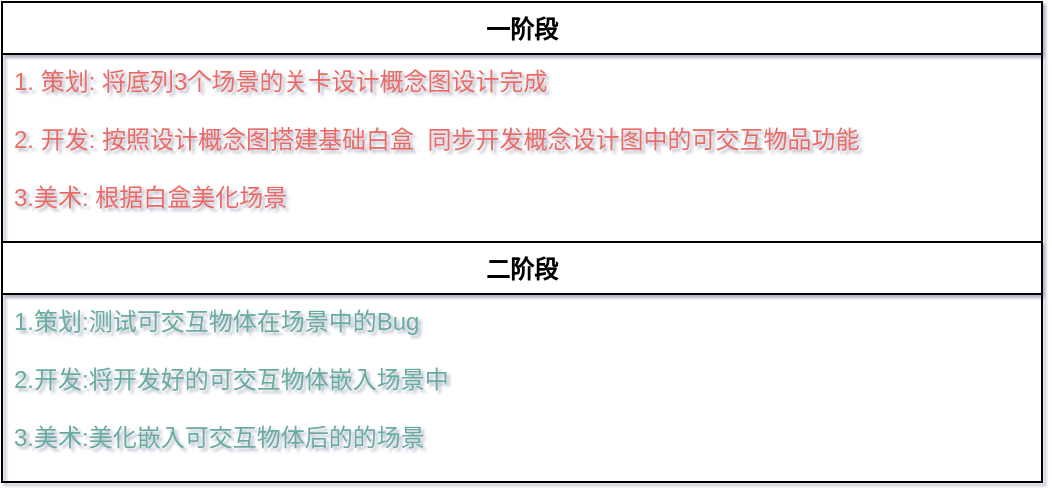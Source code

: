 <mxfile version="26.0.16" pages="6">
  <diagram name="基础分工" id="ZhmZTOrXltv5evSr5LJi">
    <mxGraphModel dx="299" dy="411" grid="1" gridSize="10" guides="1" tooltips="1" connect="1" arrows="1" fold="1" page="0" pageScale="1" pageWidth="827" pageHeight="1169" background="#FFFFFF" math="0" shadow="1">
      <root>
        <mxCell id="0" />
        <mxCell id="1" parent="0" />
        <mxCell id="JS6jaBsfg6c_3Kujoha7-1" value="一阶段" style="swimlane;fontStyle=1;align=center;verticalAlign=top;childLayout=stackLayout;horizontal=1;startSize=26;horizontalStack=0;resizeParent=1;resizeParentMax=0;resizeLast=0;collapsible=1;marginBottom=0;whiteSpace=wrap;html=1;" vertex="1" parent="1">
          <mxGeometry x="560" y="380" width="520" height="240" as="geometry" />
        </mxCell>
        <mxCell id="JS6jaBsfg6c_3Kujoha7-2" value="&lt;font style=&quot;color: rgb(234, 107, 102);&quot;&gt;1.&amp;nbsp;&lt;font style=&quot;color: rgb(234, 107, 102);&quot;&gt;策划:&amp;nbsp;&lt;/font&gt;&lt;font style=&quot;color: rgb(234, 107, 102);&quot;&gt;将底列3个场景的关卡设计概念图设计完成&amp;nbsp;&lt;/font&gt;&lt;/font&gt;&lt;div&gt;&lt;font style=&quot;color: rgb(234, 107, 102);&quot;&gt;&lt;br&gt;&lt;/font&gt;&lt;div&gt;&lt;font style=&quot;color: rgb(234, 107, 102);&quot;&gt;2.&amp;nbsp;&lt;font style=&quot;color: rgb(234, 107, 102);&quot;&gt;开发: 按照设计概念图搭建基础白盒 &lt;span style=&quot;background-color: transparent;&quot;&gt;&amp;nbsp;同步开发概念设计图中的可交互物品功能&lt;/span&gt;&lt;/font&gt;&lt;span style=&quot;background-color: transparent;&quot;&gt;&amp;nbsp;&amp;nbsp;&lt;span style=&quot;white-space: pre;&quot;&gt;&#x9;&lt;/span&gt;&lt;/span&gt;&lt;span style=&quot;background-color: transparent;&quot;&gt;&amp;nbsp;&lt;/span&gt;&lt;/font&gt;&lt;/div&gt;&lt;div&gt;&lt;font style=&quot;color: rgb(234, 107, 102);&quot;&gt;&lt;br&gt;&lt;/font&gt;&lt;/div&gt;&lt;div&gt;&lt;font style=&quot;color: rgb(234, 107, 102);&quot;&gt;3.&lt;font style=&quot;color: rgb(234, 107, 102);&quot;&gt;美术: 根据白盒美化场景&lt;/font&gt;&amp;nbsp;&amp;nbsp;&lt;/font&gt;&lt;br&gt;&lt;/div&gt;&lt;/div&gt;" style="text;strokeColor=none;fillColor=none;align=left;verticalAlign=top;spacingLeft=4;spacingRight=4;overflow=hidden;rotatable=0;points=[[0,0.5],[1,0.5]];portConstraint=eastwest;whiteSpace=wrap;html=1;" vertex="1" parent="JS6jaBsfg6c_3Kujoha7-1">
          <mxGeometry y="26" width="520" height="94" as="geometry" />
        </mxCell>
        <mxCell id="JS6jaBsfg6c_3Kujoha7-9" value="二阶段" style="swimlane;fontStyle=1;align=center;verticalAlign=top;childLayout=stackLayout;horizontal=1;startSize=26;horizontalStack=0;resizeParent=1;resizeParentMax=0;resizeLast=0;collapsible=1;marginBottom=0;whiteSpace=wrap;html=1;" vertex="1" parent="JS6jaBsfg6c_3Kujoha7-1">
          <mxGeometry y="120" width="520" height="120" as="geometry" />
        </mxCell>
        <mxCell id="JS6jaBsfg6c_3Kujoha7-10" value="&lt;font style=&quot;color: rgb(103, 171, 159);&quot;&gt;1.策划:测试可交互物体在场景中的Bug&lt;/font&gt;&lt;div&gt;&lt;font style=&quot;color: rgb(103, 171, 159);&quot;&gt;&lt;br&gt;&lt;/font&gt;&lt;/div&gt;&lt;div&gt;&lt;font style=&quot;color: rgb(103, 171, 159);&quot;&gt;2.开发:将开发好的可交互物体嵌入场景中&lt;/font&gt;&lt;/div&gt;&lt;div&gt;&lt;font style=&quot;color: rgb(103, 171, 159);&quot;&gt;&lt;br&gt;&lt;/font&gt;&lt;/div&gt;&lt;div&gt;&lt;font&gt;&lt;font style=&quot;color: rgb(103, 171, 159);&quot;&gt;3.美术:&lt;/font&gt;&lt;span style=&quot;background-color: transparent; color: rgb(51, 51, 255);&quot;&gt;&lt;font style=&quot;color: rgb(103, 171, 159);&quot;&gt;美化嵌入可交互物体后的的场景&lt;/font&gt;&lt;/span&gt;&lt;/font&gt;&lt;/div&gt;" style="text;strokeColor=none;fillColor=none;align=left;verticalAlign=top;spacingLeft=4;spacingRight=4;overflow=hidden;rotatable=0;points=[[0,0.5],[1,0.5]];portConstraint=eastwest;whiteSpace=wrap;html=1;" vertex="1" parent="JS6jaBsfg6c_3Kujoha7-9">
          <mxGeometry y="26" width="520" height="94" as="geometry" />
        </mxCell>
      </root>
    </mxGraphModel>
  </diagram>
  <diagram id="fp0wUfClVPc9PZTUaFif" name="场景1--家--关卡设计图">
    <mxGraphModel dx="1239" dy="493" grid="1" gridSize="10" guides="1" tooltips="1" connect="1" arrows="1" fold="1" page="0" pageScale="1" pageWidth="827" pageHeight="1169" math="0" shadow="0">
      <root>
        <mxCell id="0" />
        <mxCell id="1" parent="0" />
        <mxCell id="oesAaFqMvsoEDFKTNk8T-1" value="玩家出生点" style="whiteSpace=wrap;html=1;aspect=fixed;" vertex="1" parent="1">
          <mxGeometry x="-120" y="150" width="80" height="80" as="geometry" />
        </mxCell>
        <mxCell id="oesAaFqMvsoEDFKTNk8T-2" value="" style="rounded=0;whiteSpace=wrap;html=1;" vertex="1" parent="1">
          <mxGeometry x="-40" y="170" width="420" height="40" as="geometry" />
        </mxCell>
      </root>
    </mxGraphModel>
  </diagram>
  <diagram id="6ZoCyCV714dln7Ors0Cf" name="场景2--实验室--关卡设计图">
    <mxGraphModel dx="1553" dy="913" grid="1" gridSize="10" guides="1" tooltips="1" connect="1" arrows="1" fold="1" page="0" pageScale="1" pageWidth="827" pageHeight="1169" math="0" shadow="0">
      <root>
        <mxCell id="0" />
        <mxCell id="1" parent="0" />
      </root>
    </mxGraphModel>
  </diagram>
  <diagram id="-FcuOUUSJqazGYxgUx47" name="场景3--医院--关卡设计图">
    <mxGraphModel dx="1553" dy="913" grid="1" gridSize="10" guides="1" tooltips="1" connect="1" arrows="1" fold="1" page="0" pageScale="1" pageWidth="827" pageHeight="1169" math="0" shadow="0">
      <root>
        <mxCell id="0" />
        <mxCell id="1" parent="0" />
      </root>
    </mxGraphModel>
  </diagram>
  <diagram id="IWLerTWxfTe0I7GXixPo" name="基础物品需求清单--脱离场景">
    <mxGraphModel dx="299" dy="11" grid="1" gridSize="10" guides="1" tooltips="1" connect="1" arrows="1" fold="1" page="0" pageScale="1" pageWidth="827" pageHeight="1169" background="none" math="0" shadow="1">
      <root>
        <mxCell id="0" />
        <mxCell id="1" parent="0" />
        <mxCell id="UfcK1B0rdFpVce5ecJHU-1" value="开发物品清单" style="swimlane;fontStyle=0;childLayout=stackLayout;horizontal=1;startSize=26;fillColor=none;horizontalStack=0;resizeParent=1;resizeParentMax=0;resizeLast=0;collapsible=1;marginBottom=0;whiteSpace=wrap;html=1;" vertex="1" parent="1">
          <mxGeometry x="490" y="400" width="140" height="290" as="geometry" />
        </mxCell>
        <mxCell id="UfcK1B0rdFpVce5ecJHU-2" value="PlyerController脚本" style="text;strokeColor=none;fillColor=none;align=left;verticalAlign=top;spacingLeft=4;spacingRight=4;overflow=hidden;rotatable=0;points=[[0,0.5],[1,0.5]];portConstraint=eastwest;whiteSpace=wrap;html=1;" vertex="1" parent="UfcK1B0rdFpVce5ecJHU-1">
          <mxGeometry y="26" width="140" height="26" as="geometry" />
        </mxCell>
        <mxCell id="UfcK1B0rdFpVce5ecJHU-5" value="" style="line;strokeWidth=1;fillColor=none;align=left;verticalAlign=middle;spacingTop=-1;spacingLeft=3;spacingRight=3;rotatable=0;labelPosition=right;points=[];portConstraint=eastwest;strokeColor=inherit;" vertex="1" parent="UfcK1B0rdFpVce5ecJHU-1">
          <mxGeometry y="52" width="140" height="8" as="geometry" />
        </mxCell>
        <mxCell id="UfcK1B0rdFpVce5ecJHU-3" value="Player脚本" style="text;strokeColor=none;fillColor=none;align=left;verticalAlign=top;spacingLeft=4;spacingRight=4;overflow=hidden;rotatable=0;points=[[0,0.5],[1,0.5]];portConstraint=eastwest;whiteSpace=wrap;html=1;" vertex="1" parent="UfcK1B0rdFpVce5ecJHU-1">
          <mxGeometry y="60" width="140" height="26" as="geometry" />
        </mxCell>
        <mxCell id="UfcK1B0rdFpVce5ecJHU-8" value="" style="line;strokeWidth=1;fillColor=none;align=left;verticalAlign=middle;spacingTop=-1;spacingLeft=3;spacingRight=3;rotatable=0;labelPosition=right;points=[];portConstraint=eastwest;strokeColor=inherit;" vertex="1" parent="UfcK1B0rdFpVce5ecJHU-1">
          <mxGeometry y="86" width="140" height="8" as="geometry" />
        </mxCell>
        <mxCell id="UfcK1B0rdFpVce5ecJHU-6" value="+ field: type" style="text;strokeColor=none;fillColor=none;align=left;verticalAlign=top;spacingLeft=4;spacingRight=4;overflow=hidden;rotatable=0;points=[[0,0.5],[1,0.5]];portConstraint=eastwest;whiteSpace=wrap;html=1;" vertex="1" parent="UfcK1B0rdFpVce5ecJHU-1">
          <mxGeometry y="94" width="140" height="26" as="geometry" />
        </mxCell>
        <mxCell id="UfcK1B0rdFpVce5ecJHU-7" value="" style="line;strokeWidth=1;fillColor=none;align=left;verticalAlign=middle;spacingTop=-1;spacingLeft=3;spacingRight=3;rotatable=0;labelPosition=right;points=[];portConstraint=eastwest;strokeColor=inherit;" vertex="1" parent="UfcK1B0rdFpVce5ecJHU-1">
          <mxGeometry y="120" width="140" height="8" as="geometry" />
        </mxCell>
        <mxCell id="UfcK1B0rdFpVce5ecJHU-4" value="+ field: type" style="text;strokeColor=none;fillColor=none;align=left;verticalAlign=top;spacingLeft=4;spacingRight=4;overflow=hidden;rotatable=0;points=[[0,0.5],[1,0.5]];portConstraint=eastwest;whiteSpace=wrap;html=1;" vertex="1" parent="UfcK1B0rdFpVce5ecJHU-1">
          <mxGeometry y="128" width="140" height="26" as="geometry" />
        </mxCell>
        <mxCell id="UfcK1B0rdFpVce5ecJHU-9" value="" style="line;strokeWidth=1;fillColor=none;align=left;verticalAlign=middle;spacingTop=-1;spacingLeft=3;spacingRight=3;rotatable=0;labelPosition=right;points=[];portConstraint=eastwest;strokeColor=inherit;" vertex="1" parent="UfcK1B0rdFpVce5ecJHU-1">
          <mxGeometry y="154" width="140" height="8" as="geometry" />
        </mxCell>
        <mxCell id="UfcK1B0rdFpVce5ecJHU-10" value="+ field: type" style="text;strokeColor=none;fillColor=none;align=left;verticalAlign=top;spacingLeft=4;spacingRight=4;overflow=hidden;rotatable=0;points=[[0,0.5],[1,0.5]];portConstraint=eastwest;whiteSpace=wrap;html=1;" vertex="1" parent="UfcK1B0rdFpVce5ecJHU-1">
          <mxGeometry y="162" width="140" height="26" as="geometry" />
        </mxCell>
        <mxCell id="UfcK1B0rdFpVce5ecJHU-16" value="" style="line;strokeWidth=1;fillColor=none;align=left;verticalAlign=middle;spacingTop=-1;spacingLeft=3;spacingRight=3;rotatable=0;labelPosition=right;points=[];portConstraint=eastwest;strokeColor=inherit;" vertex="1" parent="UfcK1B0rdFpVce5ecJHU-1">
          <mxGeometry y="188" width="140" height="8" as="geometry" />
        </mxCell>
        <mxCell id="UfcK1B0rdFpVce5ecJHU-14" value="+ field: type" style="text;strokeColor=none;fillColor=none;align=left;verticalAlign=top;spacingLeft=4;spacingRight=4;overflow=hidden;rotatable=0;points=[[0,0.5],[1,0.5]];portConstraint=eastwest;whiteSpace=wrap;html=1;" vertex="1" parent="UfcK1B0rdFpVce5ecJHU-1">
          <mxGeometry y="196" width="140" height="26" as="geometry" />
        </mxCell>
        <mxCell id="UfcK1B0rdFpVce5ecJHU-13" value="" style="line;strokeWidth=1;fillColor=none;align=left;verticalAlign=middle;spacingTop=-1;spacingLeft=3;spacingRight=3;rotatable=0;labelPosition=right;points=[];portConstraint=eastwest;strokeColor=inherit;" vertex="1" parent="UfcK1B0rdFpVce5ecJHU-1">
          <mxGeometry y="222" width="140" height="8" as="geometry" />
        </mxCell>
        <mxCell id="UfcK1B0rdFpVce5ecJHU-12" value="+ field: type" style="text;strokeColor=none;fillColor=none;align=left;verticalAlign=top;spacingLeft=4;spacingRight=4;overflow=hidden;rotatable=0;points=[[0,0.5],[1,0.5]];portConstraint=eastwest;whiteSpace=wrap;html=1;" vertex="1" parent="UfcK1B0rdFpVce5ecJHU-1">
          <mxGeometry y="230" width="140" height="26" as="geometry" />
        </mxCell>
        <mxCell id="UfcK1B0rdFpVce5ecJHU-11" value="" style="line;strokeWidth=1;fillColor=none;align=left;verticalAlign=middle;spacingTop=-1;spacingLeft=3;spacingRight=3;rotatable=0;labelPosition=right;points=[];portConstraint=eastwest;strokeColor=inherit;" vertex="1" parent="UfcK1B0rdFpVce5ecJHU-1">
          <mxGeometry y="256" width="140" height="8" as="geometry" />
        </mxCell>
        <mxCell id="UfcK1B0rdFpVce5ecJHU-15" value="+ field: type" style="text;strokeColor=none;fillColor=none;align=left;verticalAlign=top;spacingLeft=4;spacingRight=4;overflow=hidden;rotatable=0;points=[[0,0.5],[1,0.5]];portConstraint=eastwest;whiteSpace=wrap;html=1;" vertex="1" parent="UfcK1B0rdFpVce5ecJHU-1">
          <mxGeometry y="264" width="140" height="26" as="geometry" />
        </mxCell>
      </root>
    </mxGraphModel>
  </diagram>
  <diagram id="qIswbSsIwVp-XNjV4Ekq" name="接口清单">
    <mxGraphModel dx="283" dy="1" grid="1" gridSize="10" guides="1" tooltips="1" connect="1" arrows="1" fold="1" page="0" pageScale="1" pageWidth="827" pageHeight="1169" math="0" shadow="0">
      <root>
        <mxCell id="0" />
        <mxCell id="1" parent="0" />
        <mxCell id="3mCCD-SJEriU7OzPLCNf-1" value="接口清单:详见脚本&amp;lt;&amp;lt;interfaces&amp;gt;&amp;gt;" style="swimlane;fontStyle=0;childLayout=stackLayout;horizontal=1;startSize=26;fillColor=none;horizontalStack=0;resizeParent=1;resizeParentMax=0;resizeLast=0;collapsible=1;marginBottom=0;whiteSpace=wrap;html=1;" vertex="1" parent="1">
          <mxGeometry x="490" y="400" width="250" height="256" as="geometry" />
        </mxCell>
        <mxCell id="3mCCD-SJEriU7OzPLCNf-2" value="IMover : 可移动物体" style="text;strokeColor=none;fillColor=none;align=left;verticalAlign=top;spacingLeft=4;spacingRight=4;overflow=hidden;rotatable=0;points=[[0,0.5],[1,0.5]];portConstraint=eastwest;whiteSpace=wrap;html=1;" vertex="1" parent="3mCCD-SJEriU7OzPLCNf-1">
          <mxGeometry y="26" width="250" height="26" as="geometry" />
        </mxCell>
        <mxCell id="3mCCD-SJEriU7OzPLCNf-5" value="" style="line;strokeWidth=1;fillColor=none;align=left;verticalAlign=middle;spacingTop=-1;spacingLeft=3;spacingRight=3;rotatable=0;labelPosition=right;points=[];portConstraint=eastwest;strokeColor=inherit;" vertex="1" parent="3mCCD-SJEriU7OzPLCNf-1">
          <mxGeometry y="52" width="250" height="8" as="geometry" />
        </mxCell>
        <mxCell id="3mCCD-SJEriU7OzPLCNf-6" value="Iinteract&amp;nbsp; :可被交互物体" style="text;strokeColor=none;fillColor=none;align=left;verticalAlign=top;spacingLeft=4;spacingRight=4;overflow=hidden;rotatable=0;points=[[0,0.5],[1,0.5]];portConstraint=eastwest;whiteSpace=wrap;html=1;" vertex="1" parent="3mCCD-SJEriU7OzPLCNf-1">
          <mxGeometry y="60" width="250" height="26" as="geometry" />
        </mxCell>
        <mxCell id="3mCCD-SJEriU7OzPLCNf-7" value="" style="line;strokeWidth=1;fillColor=none;align=left;verticalAlign=middle;spacingTop=-1;spacingLeft=3;spacingRight=3;rotatable=0;labelPosition=right;points=[];portConstraint=eastwest;strokeColor=inherit;" vertex="1" parent="3mCCD-SJEriU7OzPLCNf-1">
          <mxGeometry y="86" width="250" height="8" as="geometry" />
        </mxCell>
        <mxCell id="3mCCD-SJEriU7OzPLCNf-8" value="IPlayerController&amp;nbsp; : 可被玩家控制接口" style="text;strokeColor=none;fillColor=none;align=left;verticalAlign=top;spacingLeft=4;spacingRight=4;overflow=hidden;rotatable=0;points=[[0,0.5],[1,0.5]];portConstraint=eastwest;whiteSpace=wrap;html=1;" vertex="1" parent="3mCCD-SJEriU7OzPLCNf-1">
          <mxGeometry y="94" width="250" height="26" as="geometry" />
        </mxCell>
        <mxCell id="3mCCD-SJEriU7OzPLCNf-9" value="" style="line;strokeWidth=1;fillColor=none;align=left;verticalAlign=middle;spacingTop=-1;spacingLeft=3;spacingRight=3;rotatable=0;labelPosition=right;points=[];portConstraint=eastwest;strokeColor=inherit;" vertex="1" parent="3mCCD-SJEriU7OzPLCNf-1">
          <mxGeometry y="120" width="250" height="8" as="geometry" />
        </mxCell>
        <mxCell id="3mCCD-SJEriU7OzPLCNf-10" value="ITheWorld&amp;nbsp; : 可被暂停物体" style="text;strokeColor=none;fillColor=none;align=left;verticalAlign=top;spacingLeft=4;spacingRight=4;overflow=hidden;rotatable=0;points=[[0,0.5],[1,0.5]];portConstraint=eastwest;whiteSpace=wrap;html=1;" vertex="1" parent="3mCCD-SJEriU7OzPLCNf-1">
          <mxGeometry y="128" width="250" height="26" as="geometry" />
        </mxCell>
        <mxCell id="3mCCD-SJEriU7OzPLCNf-11" value="" style="line;strokeWidth=1;fillColor=none;align=left;verticalAlign=middle;spacingTop=-1;spacingLeft=3;spacingRight=3;rotatable=0;labelPosition=right;points=[];portConstraint=eastwest;strokeColor=inherit;" vertex="1" parent="3mCCD-SJEriU7OzPLCNf-1">
          <mxGeometry y="154" width="250" height="8" as="geometry" />
        </mxCell>
        <mxCell id="3mCCD-SJEriU7OzPLCNf-12" value="ITimeMove&amp;nbsp; : 可被时间流逝控制物体" style="text;strokeColor=none;fillColor=none;align=left;verticalAlign=top;spacingLeft=4;spacingRight=4;overflow=hidden;rotatable=0;points=[[0,0.5],[1,0.5]];portConstraint=eastwest;whiteSpace=wrap;html=1;" vertex="1" parent="3mCCD-SJEriU7OzPLCNf-1">
          <mxGeometry y="162" width="250" height="26" as="geometry" />
        </mxCell>
        <mxCell id="3mCCD-SJEriU7OzPLCNf-13" value="" style="line;strokeWidth=1;fillColor=none;align=left;verticalAlign=middle;spacingTop=-1;spacingLeft=3;spacingRight=3;rotatable=0;labelPosition=right;points=[];portConstraint=eastwest;strokeColor=inherit;" vertex="1" parent="3mCCD-SJEriU7OzPLCNf-1">
          <mxGeometry y="188" width="250" height="8" as="geometry" />
        </mxCell>
        <mxCell id="3mCCD-SJEriU7OzPLCNf-14" value="+ field: type" style="text;strokeColor=none;fillColor=none;align=left;verticalAlign=top;spacingLeft=4;spacingRight=4;overflow=hidden;rotatable=0;points=[[0,0.5],[1,0.5]];portConstraint=eastwest;whiteSpace=wrap;html=1;" vertex="1" parent="3mCCD-SJEriU7OzPLCNf-1">
          <mxGeometry y="196" width="250" height="26" as="geometry" />
        </mxCell>
        <mxCell id="3mCCD-SJEriU7OzPLCNf-15" value="" style="line;strokeWidth=1;fillColor=none;align=left;verticalAlign=middle;spacingTop=-1;spacingLeft=3;spacingRight=3;rotatable=0;labelPosition=right;points=[];portConstraint=eastwest;strokeColor=inherit;" vertex="1" parent="3mCCD-SJEriU7OzPLCNf-1">
          <mxGeometry y="222" width="250" height="8" as="geometry" />
        </mxCell>
        <mxCell id="3mCCD-SJEriU7OzPLCNf-16" value="+ field: type" style="text;strokeColor=none;fillColor=none;align=left;verticalAlign=top;spacingLeft=4;spacingRight=4;overflow=hidden;rotatable=0;points=[[0,0.5],[1,0.5]];portConstraint=eastwest;whiteSpace=wrap;html=1;" vertex="1" parent="3mCCD-SJEriU7OzPLCNf-1">
          <mxGeometry y="230" width="250" height="26" as="geometry" />
        </mxCell>
      </root>
    </mxGraphModel>
  </diagram>
</mxfile>

